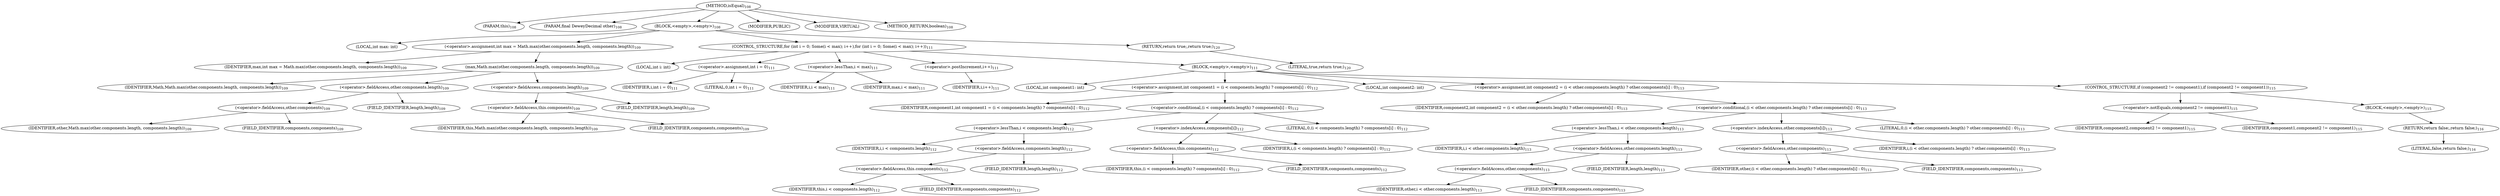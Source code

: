 digraph "isEqual" {  
"188" [label = <(METHOD,isEqual)<SUB>108</SUB>> ]
"189" [label = <(PARAM,this)<SUB>108</SUB>> ]
"190" [label = <(PARAM,final DeweyDecimal other)<SUB>108</SUB>> ]
"191" [label = <(BLOCK,&lt;empty&gt;,&lt;empty&gt;)<SUB>108</SUB>> ]
"192" [label = <(LOCAL,int max: int)> ]
"193" [label = <(&lt;operator&gt;.assignment,int max = Math.max(other.components.length, components.length))<SUB>109</SUB>> ]
"194" [label = <(IDENTIFIER,max,int max = Math.max(other.components.length, components.length))<SUB>109</SUB>> ]
"195" [label = <(max,Math.max(other.components.length, components.length))<SUB>109</SUB>> ]
"196" [label = <(IDENTIFIER,Math,Math.max(other.components.length, components.length))<SUB>109</SUB>> ]
"197" [label = <(&lt;operator&gt;.fieldAccess,other.components.length)<SUB>109</SUB>> ]
"198" [label = <(&lt;operator&gt;.fieldAccess,other.components)<SUB>109</SUB>> ]
"199" [label = <(IDENTIFIER,other,Math.max(other.components.length, components.length))<SUB>109</SUB>> ]
"200" [label = <(FIELD_IDENTIFIER,components,components)<SUB>109</SUB>> ]
"201" [label = <(FIELD_IDENTIFIER,length,length)<SUB>109</SUB>> ]
"202" [label = <(&lt;operator&gt;.fieldAccess,components.length)<SUB>109</SUB>> ]
"203" [label = <(&lt;operator&gt;.fieldAccess,this.components)<SUB>109</SUB>> ]
"204" [label = <(IDENTIFIER,this,Math.max(other.components.length, components.length))<SUB>109</SUB>> ]
"205" [label = <(FIELD_IDENTIFIER,components,components)<SUB>109</SUB>> ]
"206" [label = <(FIELD_IDENTIFIER,length,length)<SUB>109</SUB>> ]
"207" [label = <(CONTROL_STRUCTURE,for (int i = 0; Some(i &lt; max); i++),for (int i = 0; Some(i &lt; max); i++))<SUB>111</SUB>> ]
"208" [label = <(LOCAL,int i: int)> ]
"209" [label = <(&lt;operator&gt;.assignment,int i = 0)<SUB>111</SUB>> ]
"210" [label = <(IDENTIFIER,i,int i = 0)<SUB>111</SUB>> ]
"211" [label = <(LITERAL,0,int i = 0)<SUB>111</SUB>> ]
"212" [label = <(&lt;operator&gt;.lessThan,i &lt; max)<SUB>111</SUB>> ]
"213" [label = <(IDENTIFIER,i,i &lt; max)<SUB>111</SUB>> ]
"214" [label = <(IDENTIFIER,max,i &lt; max)<SUB>111</SUB>> ]
"215" [label = <(&lt;operator&gt;.postIncrement,i++)<SUB>111</SUB>> ]
"216" [label = <(IDENTIFIER,i,i++)<SUB>111</SUB>> ]
"217" [label = <(BLOCK,&lt;empty&gt;,&lt;empty&gt;)<SUB>111</SUB>> ]
"218" [label = <(LOCAL,int component1: int)> ]
"219" [label = <(&lt;operator&gt;.assignment,int component1 = (i &lt; components.length) ? components[i] : 0)<SUB>112</SUB>> ]
"220" [label = <(IDENTIFIER,component1,int component1 = (i &lt; components.length) ? components[i] : 0)<SUB>112</SUB>> ]
"221" [label = <(&lt;operator&gt;.conditional,(i &lt; components.length) ? components[i] : 0)<SUB>112</SUB>> ]
"222" [label = <(&lt;operator&gt;.lessThan,i &lt; components.length)<SUB>112</SUB>> ]
"223" [label = <(IDENTIFIER,i,i &lt; components.length)<SUB>112</SUB>> ]
"224" [label = <(&lt;operator&gt;.fieldAccess,components.length)<SUB>112</SUB>> ]
"225" [label = <(&lt;operator&gt;.fieldAccess,this.components)<SUB>112</SUB>> ]
"226" [label = <(IDENTIFIER,this,i &lt; components.length)<SUB>112</SUB>> ]
"227" [label = <(FIELD_IDENTIFIER,components,components)<SUB>112</SUB>> ]
"228" [label = <(FIELD_IDENTIFIER,length,length)<SUB>112</SUB>> ]
"229" [label = <(&lt;operator&gt;.indexAccess,components[i])<SUB>112</SUB>> ]
"230" [label = <(&lt;operator&gt;.fieldAccess,this.components)<SUB>112</SUB>> ]
"231" [label = <(IDENTIFIER,this,(i &lt; components.length) ? components[i] : 0)<SUB>112</SUB>> ]
"232" [label = <(FIELD_IDENTIFIER,components,components)<SUB>112</SUB>> ]
"233" [label = <(IDENTIFIER,i,(i &lt; components.length) ? components[i] : 0)<SUB>112</SUB>> ]
"234" [label = <(LITERAL,0,(i &lt; components.length) ? components[i] : 0)<SUB>112</SUB>> ]
"235" [label = <(LOCAL,int component2: int)> ]
"236" [label = <(&lt;operator&gt;.assignment,int component2 = (i &lt; other.components.length) ? other.components[i] : 0)<SUB>113</SUB>> ]
"237" [label = <(IDENTIFIER,component2,int component2 = (i &lt; other.components.length) ? other.components[i] : 0)<SUB>113</SUB>> ]
"238" [label = <(&lt;operator&gt;.conditional,(i &lt; other.components.length) ? other.components[i] : 0)<SUB>113</SUB>> ]
"239" [label = <(&lt;operator&gt;.lessThan,i &lt; other.components.length)<SUB>113</SUB>> ]
"240" [label = <(IDENTIFIER,i,i &lt; other.components.length)<SUB>113</SUB>> ]
"241" [label = <(&lt;operator&gt;.fieldAccess,other.components.length)<SUB>113</SUB>> ]
"242" [label = <(&lt;operator&gt;.fieldAccess,other.components)<SUB>113</SUB>> ]
"243" [label = <(IDENTIFIER,other,i &lt; other.components.length)<SUB>113</SUB>> ]
"244" [label = <(FIELD_IDENTIFIER,components,components)<SUB>113</SUB>> ]
"245" [label = <(FIELD_IDENTIFIER,length,length)<SUB>113</SUB>> ]
"246" [label = <(&lt;operator&gt;.indexAccess,other.components[i])<SUB>113</SUB>> ]
"247" [label = <(&lt;operator&gt;.fieldAccess,other.components)<SUB>113</SUB>> ]
"248" [label = <(IDENTIFIER,other,(i &lt; other.components.length) ? other.components[i] : 0)<SUB>113</SUB>> ]
"249" [label = <(FIELD_IDENTIFIER,components,components)<SUB>113</SUB>> ]
"250" [label = <(IDENTIFIER,i,(i &lt; other.components.length) ? other.components[i] : 0)<SUB>113</SUB>> ]
"251" [label = <(LITERAL,0,(i &lt; other.components.length) ? other.components[i] : 0)<SUB>113</SUB>> ]
"252" [label = <(CONTROL_STRUCTURE,if (component2 != component1),if (component2 != component1))<SUB>115</SUB>> ]
"253" [label = <(&lt;operator&gt;.notEquals,component2 != component1)<SUB>115</SUB>> ]
"254" [label = <(IDENTIFIER,component2,component2 != component1)<SUB>115</SUB>> ]
"255" [label = <(IDENTIFIER,component1,component2 != component1)<SUB>115</SUB>> ]
"256" [label = <(BLOCK,&lt;empty&gt;,&lt;empty&gt;)<SUB>115</SUB>> ]
"257" [label = <(RETURN,return false;,return false;)<SUB>116</SUB>> ]
"258" [label = <(LITERAL,false,return false;)<SUB>116</SUB>> ]
"259" [label = <(RETURN,return true;,return true;)<SUB>120</SUB>> ]
"260" [label = <(LITERAL,true,return true;)<SUB>120</SUB>> ]
"261" [label = <(MODIFIER,PUBLIC)> ]
"262" [label = <(MODIFIER,VIRTUAL)> ]
"263" [label = <(METHOD_RETURN,boolean)<SUB>108</SUB>> ]
  "188" -> "189" 
  "188" -> "190" 
  "188" -> "191" 
  "188" -> "261" 
  "188" -> "262" 
  "188" -> "263" 
  "191" -> "192" 
  "191" -> "193" 
  "191" -> "207" 
  "191" -> "259" 
  "193" -> "194" 
  "193" -> "195" 
  "195" -> "196" 
  "195" -> "197" 
  "195" -> "202" 
  "197" -> "198" 
  "197" -> "201" 
  "198" -> "199" 
  "198" -> "200" 
  "202" -> "203" 
  "202" -> "206" 
  "203" -> "204" 
  "203" -> "205" 
  "207" -> "208" 
  "207" -> "209" 
  "207" -> "212" 
  "207" -> "215" 
  "207" -> "217" 
  "209" -> "210" 
  "209" -> "211" 
  "212" -> "213" 
  "212" -> "214" 
  "215" -> "216" 
  "217" -> "218" 
  "217" -> "219" 
  "217" -> "235" 
  "217" -> "236" 
  "217" -> "252" 
  "219" -> "220" 
  "219" -> "221" 
  "221" -> "222" 
  "221" -> "229" 
  "221" -> "234" 
  "222" -> "223" 
  "222" -> "224" 
  "224" -> "225" 
  "224" -> "228" 
  "225" -> "226" 
  "225" -> "227" 
  "229" -> "230" 
  "229" -> "233" 
  "230" -> "231" 
  "230" -> "232" 
  "236" -> "237" 
  "236" -> "238" 
  "238" -> "239" 
  "238" -> "246" 
  "238" -> "251" 
  "239" -> "240" 
  "239" -> "241" 
  "241" -> "242" 
  "241" -> "245" 
  "242" -> "243" 
  "242" -> "244" 
  "246" -> "247" 
  "246" -> "250" 
  "247" -> "248" 
  "247" -> "249" 
  "252" -> "253" 
  "252" -> "256" 
  "253" -> "254" 
  "253" -> "255" 
  "256" -> "257" 
  "257" -> "258" 
  "259" -> "260" 
}
